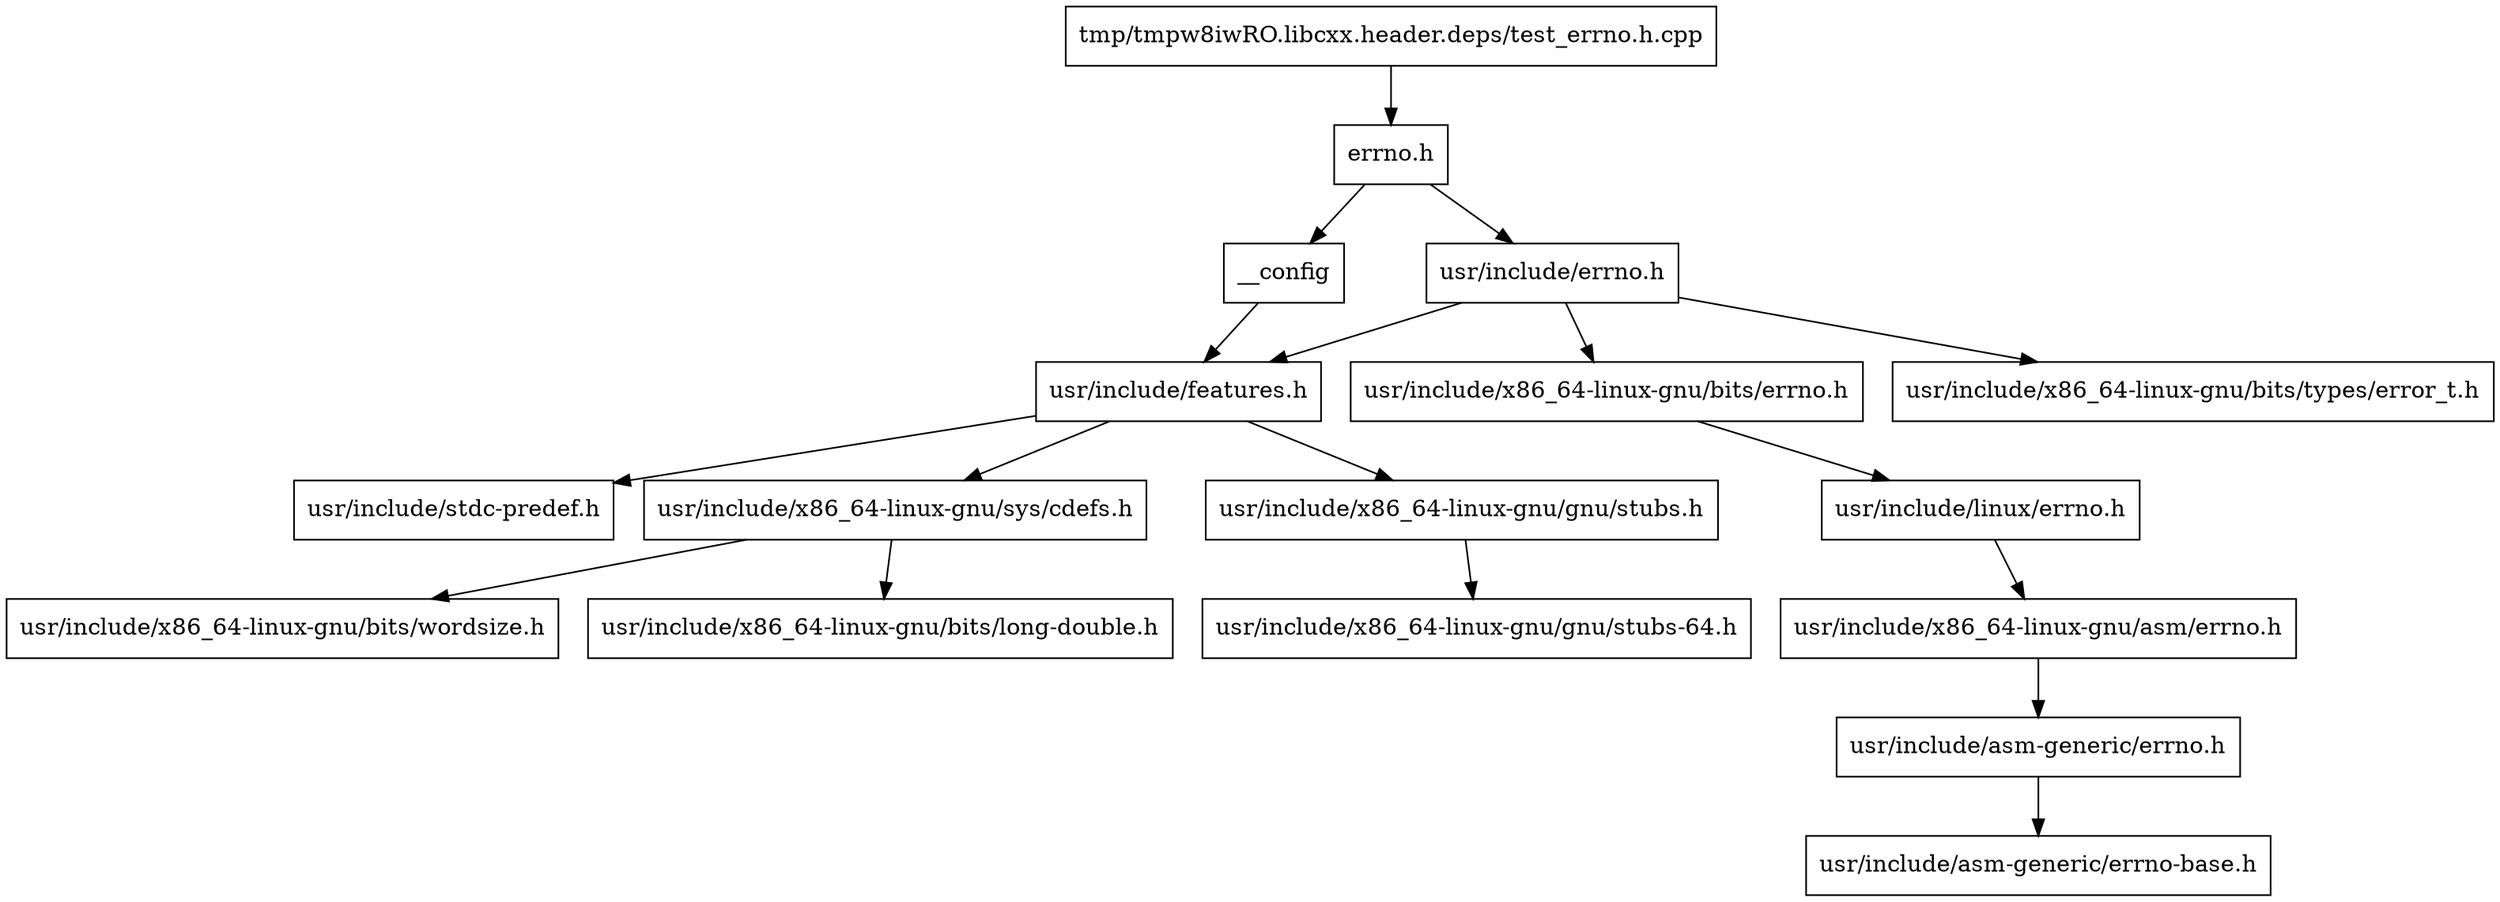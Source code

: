 digraph "dependencies" {
  header_1 [ shape="box", label="errno.h"];
  header_0 [ shape="box", label="tmp/tmpw8iwRO.libcxx.header.deps/test_errno.h.cpp"];
  header_2 [ shape="box", label="__config"];
  header_3 [ shape="box", label="usr/include/features.h"];
  header_4 [ shape="box", label="usr/include/stdc-predef.h"];
  header_5 [ shape="box", label="usr/include/x86_64-linux-gnu/sys/cdefs.h"];
  header_6 [ shape="box", label="usr/include/x86_64-linux-gnu/bits/wordsize.h"];
  header_7 [ shape="box", label="usr/include/x86_64-linux-gnu/bits/long-double.h"];
  header_8 [ shape="box", label="usr/include/x86_64-linux-gnu/gnu/stubs.h"];
  header_9 [ shape="box", label="usr/include/x86_64-linux-gnu/gnu/stubs-64.h"];
  header_11 [ shape="box", label="usr/include/errno.h"];
  header_12 [ shape="box", label="usr/include/x86_64-linux-gnu/bits/errno.h"];
  header_13 [ shape="box", label="usr/include/linux/errno.h"];
  header_14 [ shape="box", label="usr/include/x86_64-linux-gnu/asm/errno.h"];
  header_15 [ shape="box", label="usr/include/asm-generic/errno.h"];
  header_16 [ shape="box", label="usr/include/asm-generic/errno-base.h"];
  header_17 [ shape="box", label="usr/include/x86_64-linux-gnu/bits/types/error_t.h"];
  header_15 -> header_16;
  header_11 -> header_3;
  header_11 -> header_12;
  header_11 -> header_17;
  header_0 -> header_1;
  header_5 -> header_6;
  header_5 -> header_7;
  header_8 -> header_9;
  header_3 -> header_4;
  header_3 -> header_5;
  header_3 -> header_8;
  header_1 -> header_2;
  header_1 -> header_11;
  header_12 -> header_13;
  header_14 -> header_15;
  header_2 -> header_3;
  header_13 -> header_14;
}
